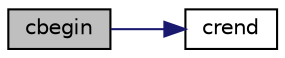 digraph "cbegin"
{
  bgcolor="transparent";
  edge [fontname="Helvetica",fontsize="10",labelfontname="Helvetica",labelfontsize="10"];
  node [fontname="Helvetica",fontsize="10",shape=record];
  rankdir="LR";
  Node1 [label="cbegin",height=0.2,width=0.4,color="black", fillcolor="grey75", style="filled" fontcolor="black"];
  Node1 -> Node2 [color="midnightblue",fontsize="10",style="solid",fontname="Helvetica"];
  Node2 [label="crend",height=0.2,width=0.4,color="black",URL="$classFoam_1_1LPtrList.html#aa13d27c44a4a9708bcc232258158602d",tooltip="End of list for reverse iterators. "];
}
